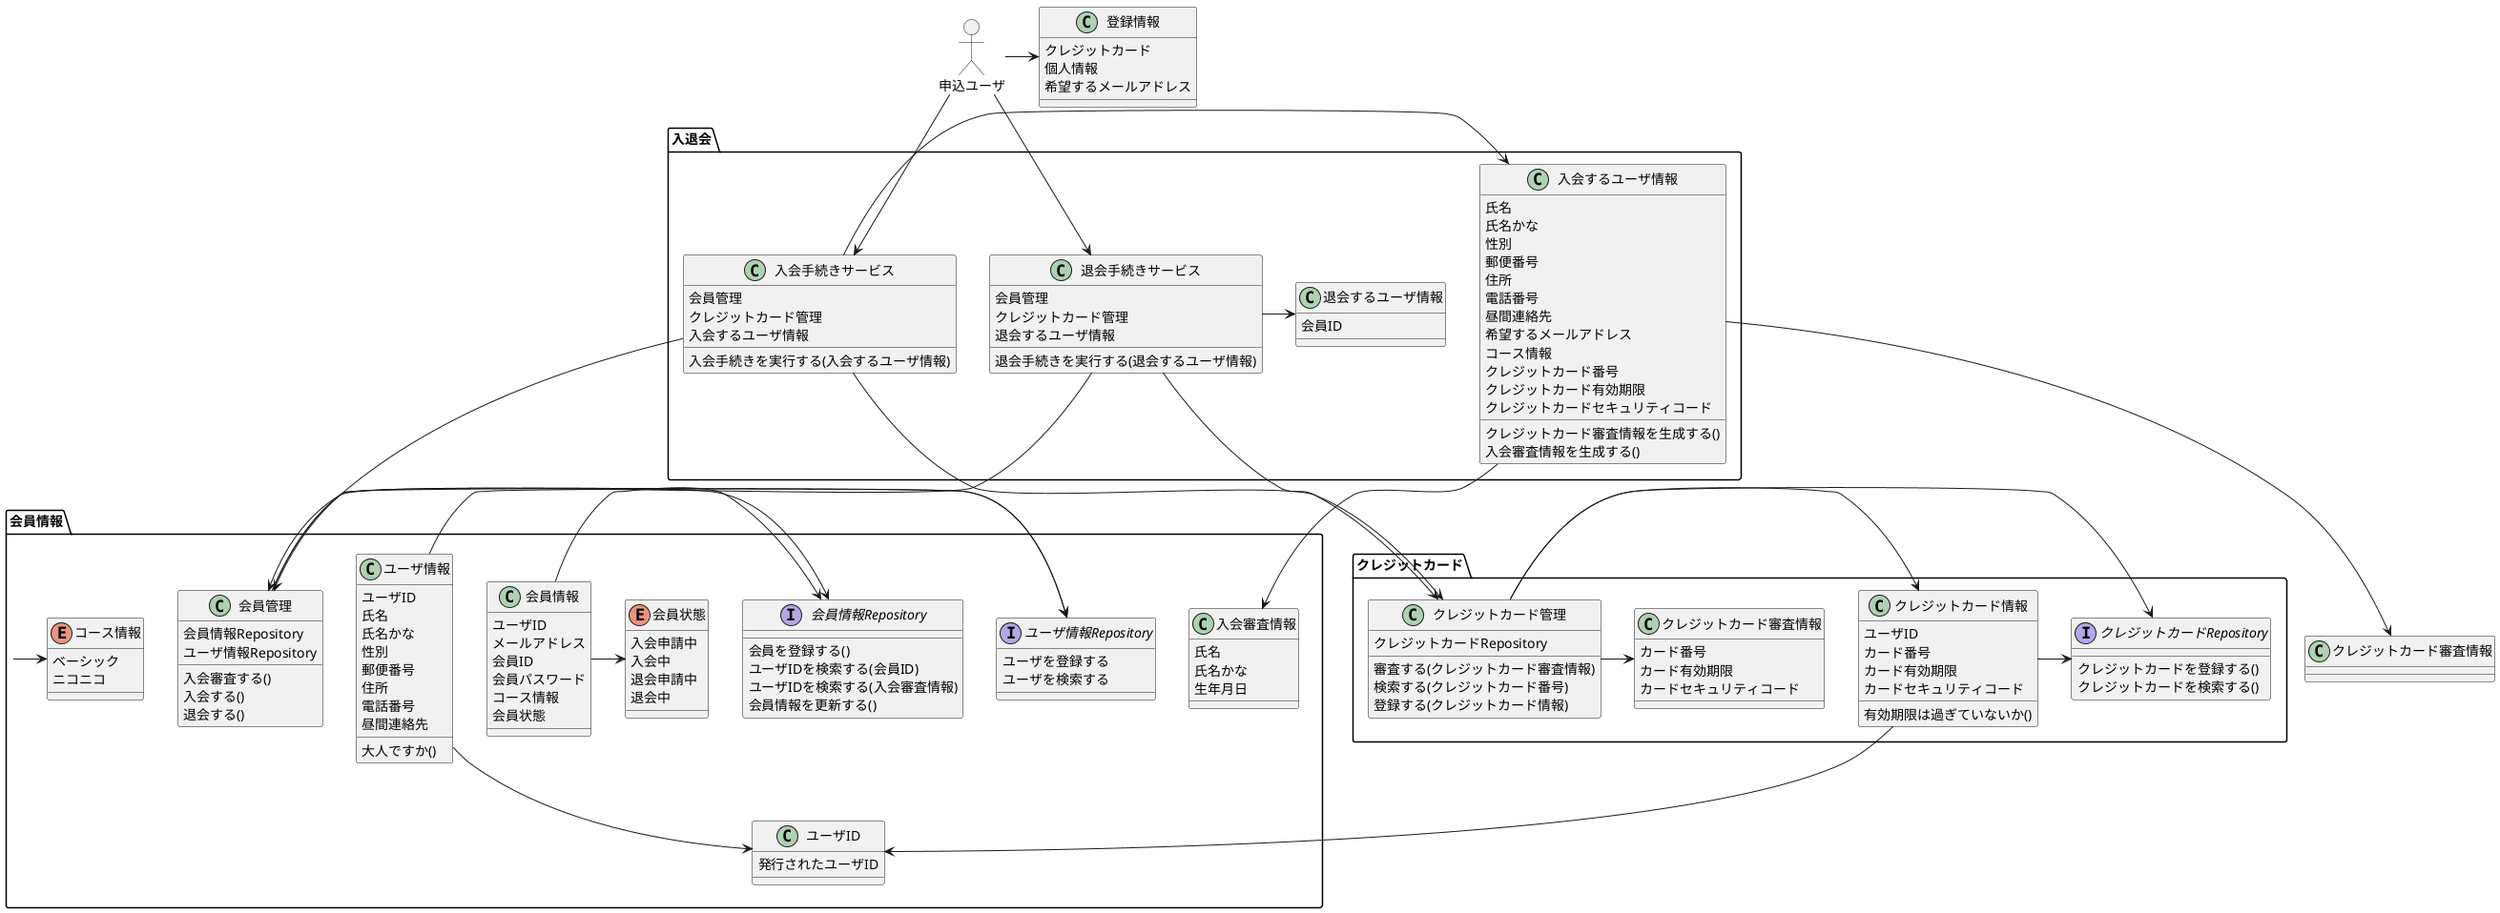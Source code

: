 @startuml
mix_actor 申込ユーザ


'left to right direction

'hide circle
'hide method


package 入退会 {

    class 入会手続きサービス{
        会員管理
        クレジットカード管理
        入会するユーザ情報

        入会手続きを実行する(入会するユーザ情報)
    }

    class 退会手続きサービス{
        会員管理
        クレジットカード管理
        退会するユーザ情報

        退会手続きを実行する(退会するユーザ情報)
    }

    class 入会するユーザ情報{
        氏名
        氏名かな
        性別
        郵便番号
        住所
        電話番号
        昼間連絡先
        希望するメールアドレス
        コース情報
        クレジットカード番号
        クレジットカード有効期限
        クレジットカードセキュリティコード

        クレジットカード審査情報を生成する()
        入会審査情報を生成する()
    }

    class 退会するユーザ情報{
        会員ID
    }

    入会手続きサービス -> 入会するユーザ情報
    退会手続きサービス -> 退会するユーザ情報

}
package 会員情報{
    class ユーザID{
        発行されたユーザID
    }

    class 会員管理{
         会員情報Repository
         ユーザ情報Repository

        入会審査する()
        入会する()
        退会する()
    }

    class ユーザ情報{
        ユーザID
        氏名
        氏名かな
        性別
        郵便番号
        住所
        電話番号
        昼間連絡先

        大人ですか()
    }

    class 会員情報{
        ユーザID
        メールアドレス
        会員ID
        会員パスワード
        コース情報
        会員状態
    }

    class 入会審査情報{
        氏名
        氏名かな
        生年月日
    }

    enum コース情報{
        ベーシック
        ニコニコ
    }


    interface 会員情報Repository{
        会員を登録する()
        ユーザIDを検索する(会員ID)
        ユーザIDを検索する(入会審査情報)
        会員情報を更新する()
    }

    interface ユーザ情報Repository{
        ユーザを登録する
        ユーザを検索する
    }

    enum 会員状態{
        入会申請中
        入会中
        退会申請中
        退会中
    }

    会員管理 -> 会員情報Repository
    会員管理 -> ユーザ情報Repository
    ユーザ情報 --> ユーザID

    会員情報 -> 会員情報Repository
    会員情報 -> 会員状態
    ユーザ情報 -> ユーザ情報Repository

}

'    package 会員ID発番システム{
'        class ユーザID発番管理{
'            ユーザID発番Repository
'
'            ユーザIDを発行する()
'        }
'
'        class ユーザID{
'            発行されたユーザID
'        }
'
'        interface ユーザID発番Repository{
'        }
'        ユーザID発番管理 -> ユーザID発番Repository
' 入会手続きサービス --> ユーザID発番管理
'    }

入会するユーザ情報 -> 入会審査情報

入会するユーザ情報 --> クレジットカード審査情報


package クレジットカード {

    class クレジットカード管理{
        クレジットカードRepository

        審査する(クレジットカード審査情報)
        検索する(クレジットカード番号)
        登録する(クレジットカード情報)
    }


    class クレジットカード情報{
        ユーザID
        カード番号
        カード有効期限
        カードセキュリティコード

        有効期限は過ぎていないか()
    }

    interface クレジットカードRepository{
        クレジットカードを登録する()
        クレジットカードを検索する()

    }

    class クレジットカード審査情報{
        カード番号
        カード有効期限
        カードセキュリティコード
    }

    クレジットカード情報 -> クレジットカードRepository
    クレジットカード管理 -> クレジットカードRepository
    クレジットカード管理 -> クレジットカード情報
    クレジットカード管理 -> クレジットカード審査情報
    クレジットカード情報 --> ユーザID

}

class 登録情報{
    クレジットカード
    個人情報
    希望するメールアドレス
}



 申込ユーザ -r-> 登録情報
 申込ユーザ --> 入会手続きサービス
 申込ユーザ --> 退会手続きサービス

 入会手続きサービス --> クレジットカード管理
 入会手続きサービス --> 会員管理


 退会手続きサービス -> 会員管理
 退会手続きサービス -> クレジットカード管理



 会員情報 -> コース情報
' クレジットカード -> クレジットカード審査情報

@enduml
